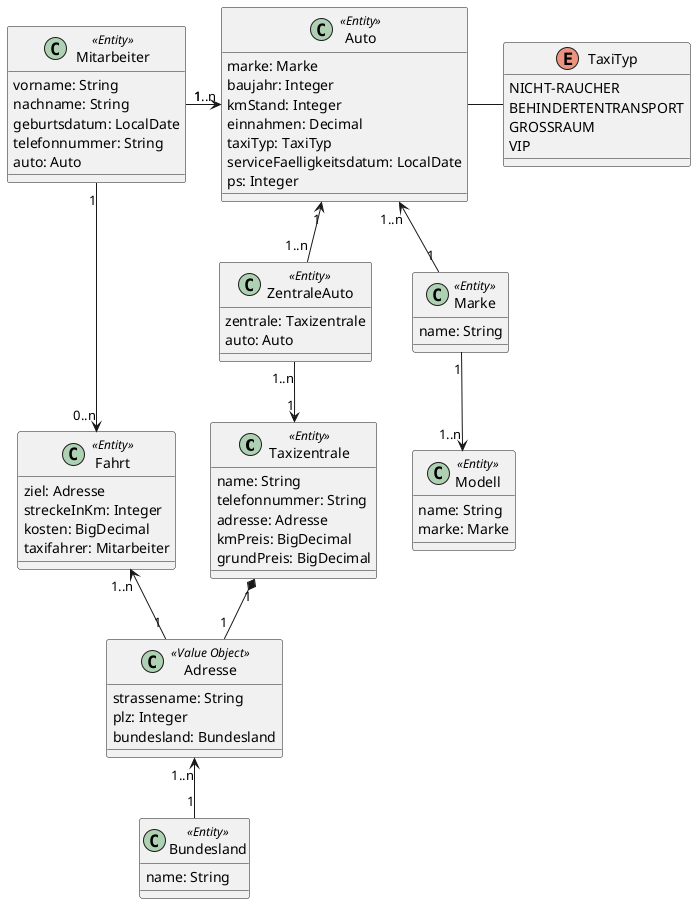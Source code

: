 @startuml

class Taxizentrale <<Entity>> {
name: String
telefonnummer: String
adresse: Adresse
kmPreis: BigDecimal
grundPreis: BigDecimal
'gesamtEinnahmen: decimal
}

class Auto <<Entity>> {
marke: Marke
baujahr: Integer
kmStand: Integer
einnahmen: Decimal
taxiTyp: TaxiTyp
serviceFaelligkeitsdatum: LocalDate
ps: Integer
}
class ZentraleAuto <<Entity>>{
zentrale: Taxizentrale
auto: Auto
}

class Mitarbeiter <<Entity>> {
vorname: String
nachname: String
geburtsdatum: LocalDate
telefonnummer: String
auto: Auto

}

class Adresse <<Value Object>> {
strassename: String
plz: Integer
bundesland: Bundesland
}

class Bundesland <<Entity>> {
name: String
}

enum TaxiTyp {
NICHT-RAUCHER
BEHINDERTENTRANSPORT
GROSSRAUM
VIP
}

class Modell <<Entity>>{
name: String
marke: Marke

}

class Marke <<Entity>>{
name: String
}

class Fahrt <<Entity>>{
'start: Adresse
ziel: Adresse
streckeInKm: Integer
kosten: BigDecimal
taxifahrer: Mitarbeiter
}





Auto -right- TaxiTyp
ZentraleAuto "1..n" -up-> "1" Auto
ZentraleAuto "1..n" --> "1" Taxizentrale
Auto "1..n" <-left- "1" Mitarbeiter
Taxizentrale "1"  *-- "1" Adresse
Adresse "1..n" <-- "1" Bundesland
Mitarbeiter "1"--> "0..n" Fahrt
Auto "1..n" <-- "1" Marke
Marke "1" --> "1..n" Modell
'Fahrt "1..n" <-- "1" Adresse
Fahrt "1..n" <-- "1" Adresse




@enduml